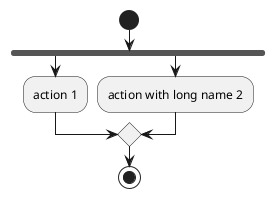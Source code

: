 {
  "sha1": "c0xc6ufifx8w80kyqmye2tr0b6kl9ol",
  "insertion": {
    "when": "2024-06-01T09:03:00.762Z",
    "user": "plantuml@gmail.com"
  }
}
@startuml
start
fork
:action 1;
fork again
:action with long name 2;
end merge
stop
@enduml
